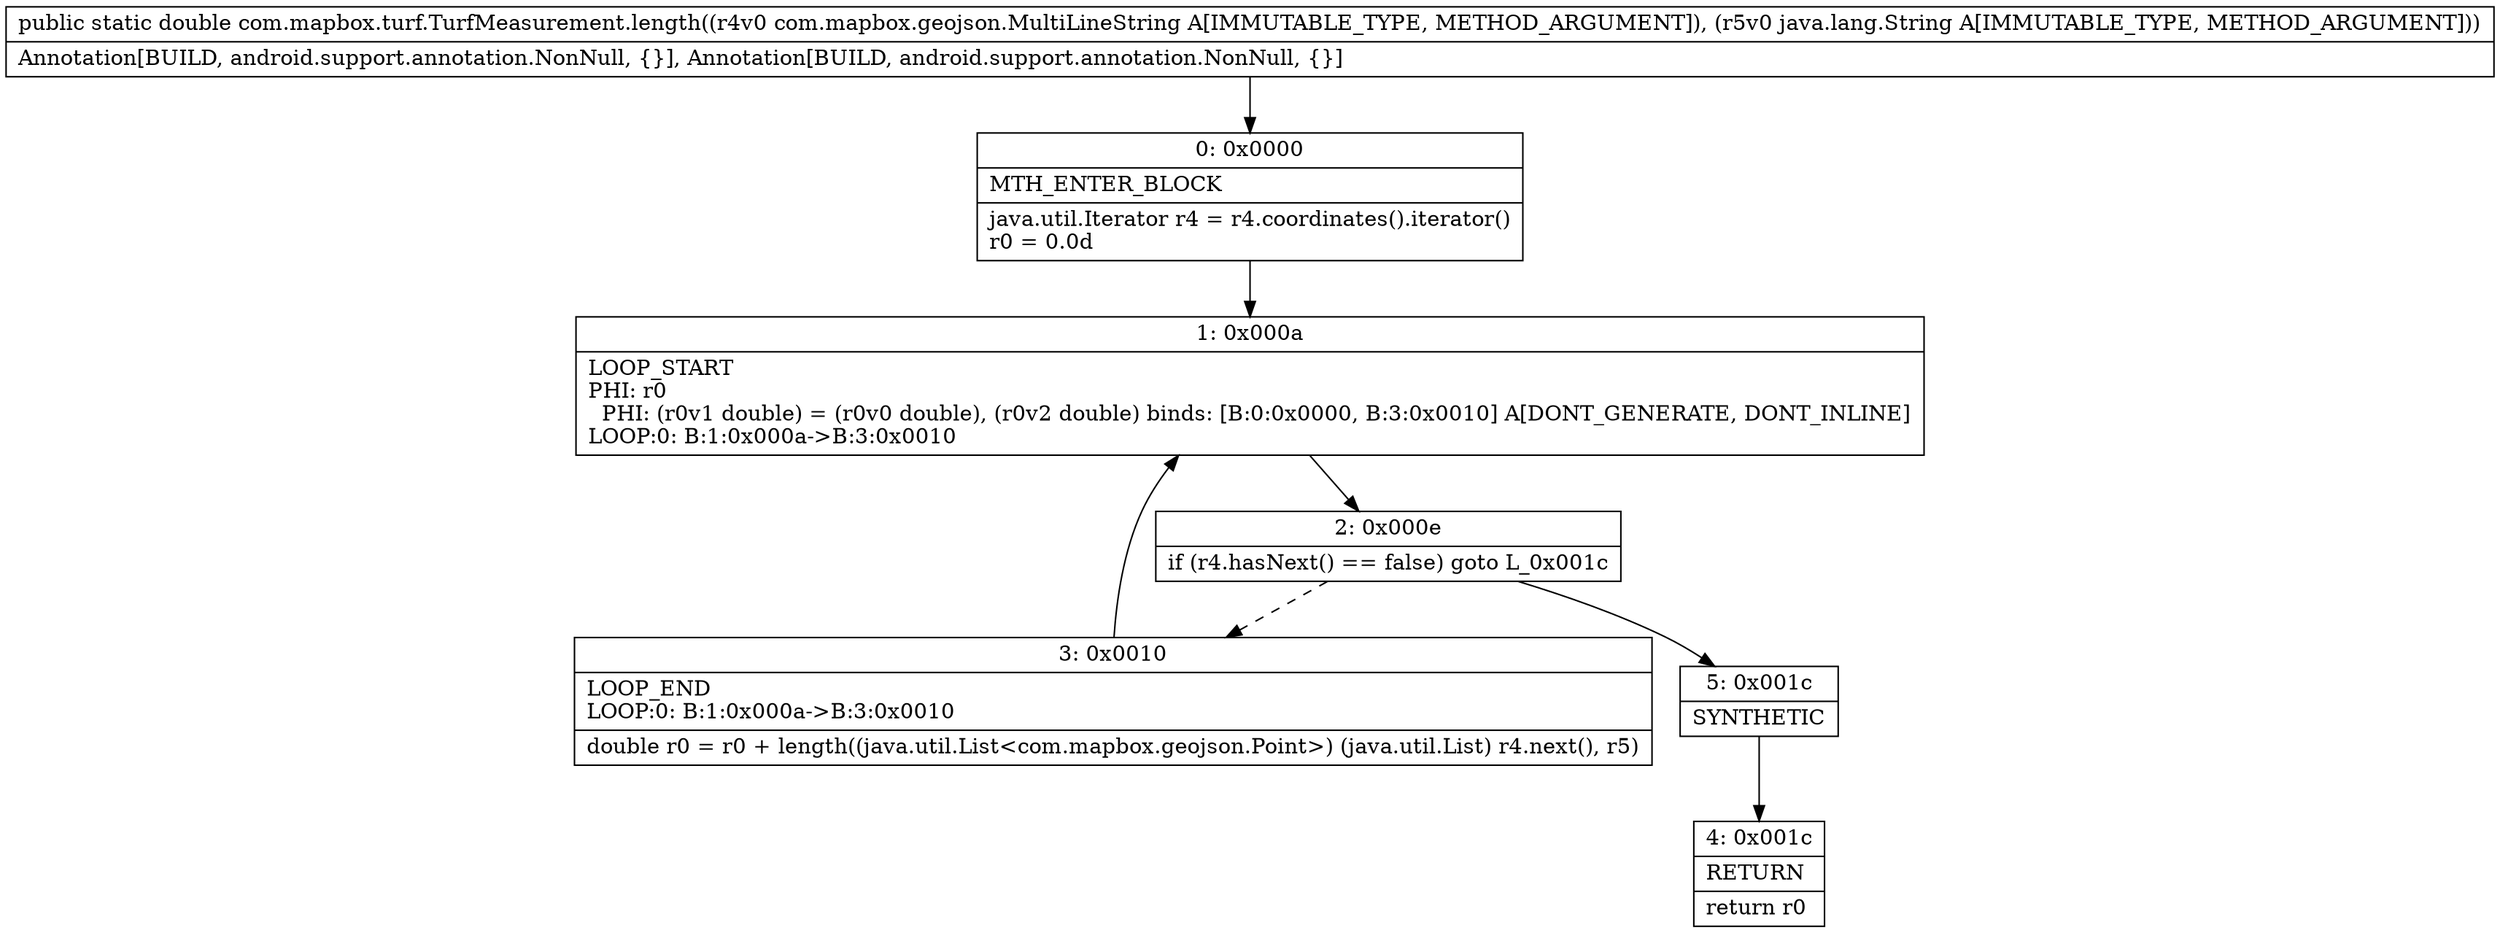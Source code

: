 digraph "CFG forcom.mapbox.turf.TurfMeasurement.length(Lcom\/mapbox\/geojson\/MultiLineString;Ljava\/lang\/String;)D" {
Node_0 [shape=record,label="{0\:\ 0x0000|MTH_ENTER_BLOCK\l|java.util.Iterator r4 = r4.coordinates().iterator()\lr0 = 0.0d\l}"];
Node_1 [shape=record,label="{1\:\ 0x000a|LOOP_START\lPHI: r0 \l  PHI: (r0v1 double) = (r0v0 double), (r0v2 double) binds: [B:0:0x0000, B:3:0x0010] A[DONT_GENERATE, DONT_INLINE]\lLOOP:0: B:1:0x000a\-\>B:3:0x0010\l}"];
Node_2 [shape=record,label="{2\:\ 0x000e|if (r4.hasNext() == false) goto L_0x001c\l}"];
Node_3 [shape=record,label="{3\:\ 0x0010|LOOP_END\lLOOP:0: B:1:0x000a\-\>B:3:0x0010\l|double r0 = r0 + length((java.util.List\<com.mapbox.geojson.Point\>) (java.util.List) r4.next(), r5)\l}"];
Node_4 [shape=record,label="{4\:\ 0x001c|RETURN\l|return r0\l}"];
Node_5 [shape=record,label="{5\:\ 0x001c|SYNTHETIC\l}"];
MethodNode[shape=record,label="{public static double com.mapbox.turf.TurfMeasurement.length((r4v0 com.mapbox.geojson.MultiLineString A[IMMUTABLE_TYPE, METHOD_ARGUMENT]), (r5v0 java.lang.String A[IMMUTABLE_TYPE, METHOD_ARGUMENT]))  | Annotation[BUILD, android.support.annotation.NonNull, \{\}], Annotation[BUILD, android.support.annotation.NonNull, \{\}]\l}"];
MethodNode -> Node_0;
Node_0 -> Node_1;
Node_1 -> Node_2;
Node_2 -> Node_3[style=dashed];
Node_2 -> Node_5;
Node_3 -> Node_1;
Node_5 -> Node_4;
}

